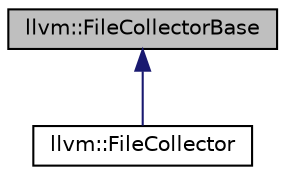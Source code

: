 digraph "llvm::FileCollectorBase"
{
 // LATEX_PDF_SIZE
  bgcolor="transparent";
  edge [fontname="Helvetica",fontsize="10",labelfontname="Helvetica",labelfontsize="10"];
  node [fontname="Helvetica",fontsize="10",shape=record];
  Node1 [label="llvm::FileCollectorBase",height=0.2,width=0.4,color="black", fillcolor="grey75", style="filled", fontcolor="black",tooltip=" "];
  Node1 -> Node2 [dir="back",color="midnightblue",fontsize="10",style="solid",fontname="Helvetica"];
  Node2 [label="llvm::FileCollector",height=0.2,width=0.4,color="black",URL="$classllvm_1_1FileCollector.html",tooltip="Captures file system interaction and generates data to be later replayed with the RedirectingFileSyst..."];
}
